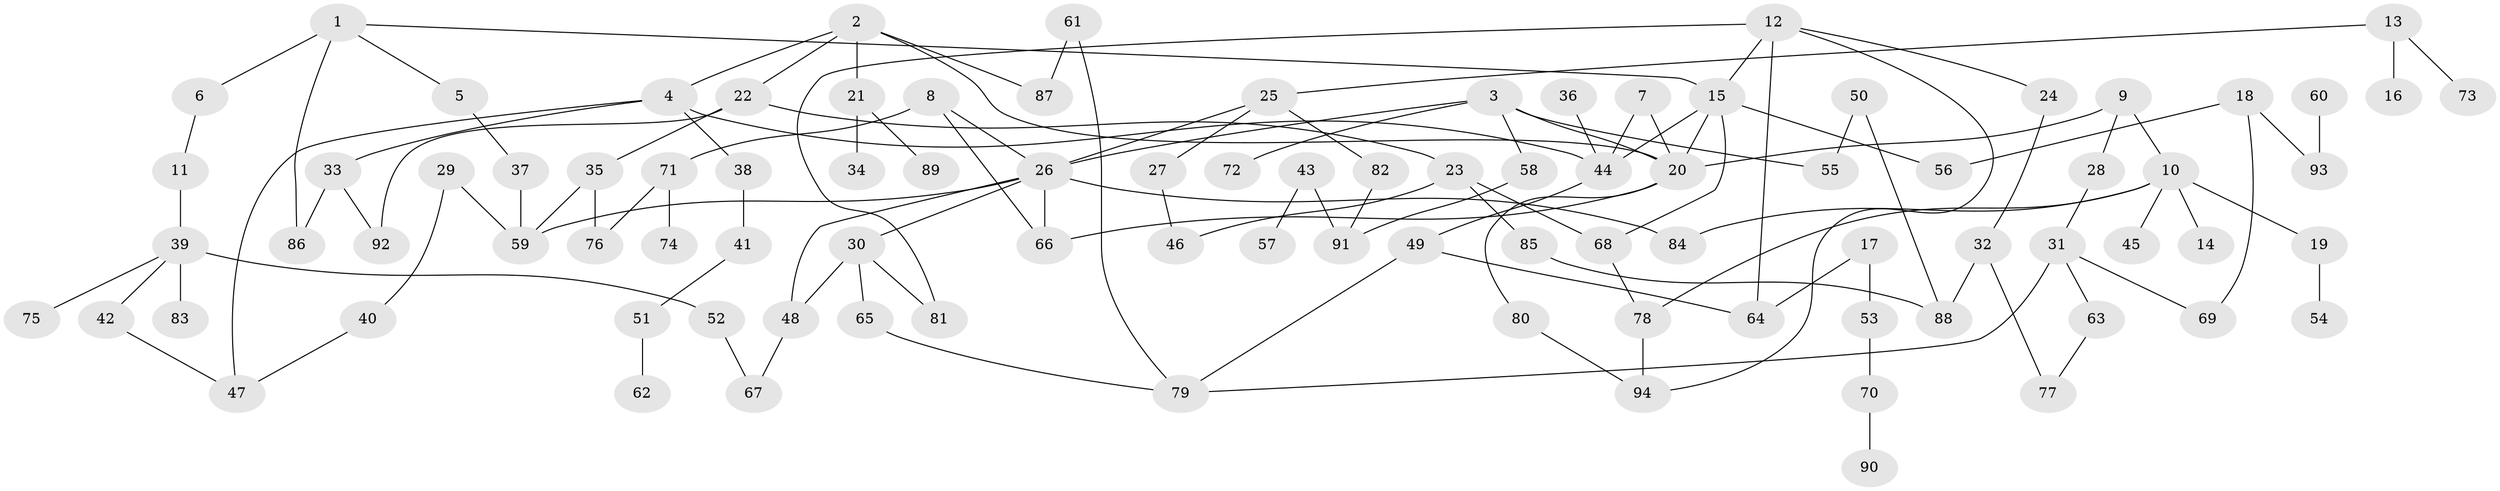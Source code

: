 // original degree distribution, {2: 0.3157894736842105, 6: 0.03007518796992481, 8: 0.015037593984962405, 4: 0.11278195488721804, 5: 0.045112781954887216, 3: 0.17293233082706766, 1: 0.3082706766917293}
// Generated by graph-tools (version 1.1) at 2025/36/03/04/25 23:36:00]
// undirected, 94 vertices, 122 edges
graph export_dot {
  node [color=gray90,style=filled];
  1;
  2;
  3;
  4;
  5;
  6;
  7;
  8;
  9;
  10;
  11;
  12;
  13;
  14;
  15;
  16;
  17;
  18;
  19;
  20;
  21;
  22;
  23;
  24;
  25;
  26;
  27;
  28;
  29;
  30;
  31;
  32;
  33;
  34;
  35;
  36;
  37;
  38;
  39;
  40;
  41;
  42;
  43;
  44;
  45;
  46;
  47;
  48;
  49;
  50;
  51;
  52;
  53;
  54;
  55;
  56;
  57;
  58;
  59;
  60;
  61;
  62;
  63;
  64;
  65;
  66;
  67;
  68;
  69;
  70;
  71;
  72;
  73;
  74;
  75;
  76;
  77;
  78;
  79;
  80;
  81;
  82;
  83;
  84;
  85;
  86;
  87;
  88;
  89;
  90;
  91;
  92;
  93;
  94;
  1 -- 5 [weight=1.0];
  1 -- 6 [weight=1.0];
  1 -- 15 [weight=1.0];
  1 -- 86 [weight=1.0];
  2 -- 4 [weight=1.0];
  2 -- 20 [weight=1.0];
  2 -- 21 [weight=1.0];
  2 -- 22 [weight=1.0];
  2 -- 87 [weight=1.0];
  3 -- 20 [weight=1.0];
  3 -- 26 [weight=1.0];
  3 -- 55 [weight=1.0];
  3 -- 58 [weight=1.0];
  3 -- 72 [weight=1.0];
  4 -- 33 [weight=1.0];
  4 -- 38 [weight=1.0];
  4 -- 44 [weight=1.0];
  4 -- 47 [weight=1.0];
  5 -- 37 [weight=1.0];
  6 -- 11 [weight=1.0];
  7 -- 20 [weight=1.0];
  7 -- 44 [weight=1.0];
  8 -- 26 [weight=1.0];
  8 -- 66 [weight=1.0];
  8 -- 71 [weight=1.0];
  9 -- 10 [weight=1.0];
  9 -- 20 [weight=1.0];
  9 -- 28 [weight=1.0];
  10 -- 14 [weight=1.0];
  10 -- 19 [weight=1.0];
  10 -- 45 [weight=1.0];
  10 -- 78 [weight=1.0];
  10 -- 84 [weight=1.0];
  11 -- 39 [weight=1.0];
  12 -- 15 [weight=1.0];
  12 -- 24 [weight=1.0];
  12 -- 64 [weight=1.0];
  12 -- 81 [weight=1.0];
  12 -- 94 [weight=1.0];
  13 -- 16 [weight=1.0];
  13 -- 25 [weight=1.0];
  13 -- 73 [weight=1.0];
  15 -- 20 [weight=1.0];
  15 -- 44 [weight=1.0];
  15 -- 56 [weight=1.0];
  15 -- 68 [weight=1.0];
  17 -- 53 [weight=1.0];
  17 -- 64 [weight=1.0];
  18 -- 56 [weight=1.0];
  18 -- 69 [weight=1.0];
  18 -- 93 [weight=1.0];
  19 -- 54 [weight=1.0];
  20 -- 66 [weight=1.0];
  20 -- 80 [weight=1.0];
  21 -- 34 [weight=1.0];
  21 -- 89 [weight=1.0];
  22 -- 23 [weight=1.0];
  22 -- 35 [weight=1.0];
  22 -- 92 [weight=1.0];
  23 -- 46 [weight=1.0];
  23 -- 68 [weight=1.0];
  23 -- 85 [weight=1.0];
  24 -- 32 [weight=1.0];
  25 -- 26 [weight=1.0];
  25 -- 27 [weight=1.0];
  25 -- 82 [weight=1.0];
  26 -- 30 [weight=1.0];
  26 -- 48 [weight=1.0];
  26 -- 59 [weight=1.0];
  26 -- 66 [weight=1.0];
  26 -- 84 [weight=1.0];
  27 -- 46 [weight=1.0];
  28 -- 31 [weight=1.0];
  29 -- 40 [weight=1.0];
  29 -- 59 [weight=1.0];
  30 -- 48 [weight=1.0];
  30 -- 65 [weight=1.0];
  30 -- 81 [weight=1.0];
  31 -- 63 [weight=1.0];
  31 -- 69 [weight=1.0];
  31 -- 79 [weight=1.0];
  32 -- 77 [weight=1.0];
  32 -- 88 [weight=1.0];
  33 -- 86 [weight=1.0];
  33 -- 92 [weight=1.0];
  35 -- 59 [weight=1.0];
  35 -- 76 [weight=1.0];
  36 -- 44 [weight=1.0];
  37 -- 59 [weight=1.0];
  38 -- 41 [weight=1.0];
  39 -- 42 [weight=1.0];
  39 -- 52 [weight=1.0];
  39 -- 75 [weight=1.0];
  39 -- 83 [weight=1.0];
  40 -- 47 [weight=1.0];
  41 -- 51 [weight=1.0];
  42 -- 47 [weight=1.0];
  43 -- 57 [weight=1.0];
  43 -- 91 [weight=1.0];
  44 -- 49 [weight=1.0];
  48 -- 67 [weight=1.0];
  49 -- 64 [weight=1.0];
  49 -- 79 [weight=1.0];
  50 -- 55 [weight=1.0];
  50 -- 88 [weight=1.0];
  51 -- 62 [weight=1.0];
  52 -- 67 [weight=1.0];
  53 -- 70 [weight=1.0];
  58 -- 91 [weight=1.0];
  60 -- 93 [weight=1.0];
  61 -- 79 [weight=1.0];
  61 -- 87 [weight=1.0];
  63 -- 77 [weight=1.0];
  65 -- 79 [weight=1.0];
  68 -- 78 [weight=1.0];
  70 -- 90 [weight=1.0];
  71 -- 74 [weight=1.0];
  71 -- 76 [weight=1.0];
  78 -- 94 [weight=1.0];
  80 -- 94 [weight=1.0];
  82 -- 91 [weight=2.0];
  85 -- 88 [weight=1.0];
}
